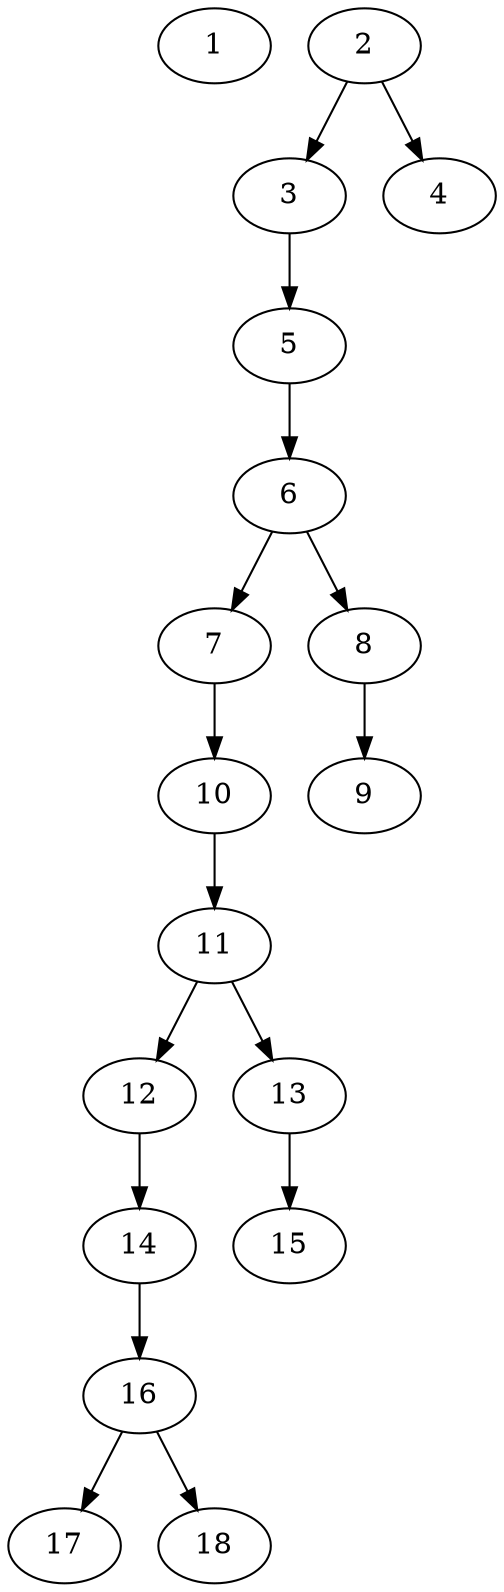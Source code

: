 // DAG (tier=1-easy, mode=data, n=18, ccr=0.309, fat=0.367, density=0.243, regular=0.643, jump=0.007, mindata=1048576, maxdata=8388608)
// DAG automatically generated by daggen at Sun Aug 24 16:33:33 2025
// /home/ermia/Project/Environments/daggen/bin/daggen --dot --ccr 0.309 --fat 0.367 --regular 0.643 --density 0.243 --jump 0.007 --mindata 1048576 --maxdata 8388608 -n 18 
digraph G {
  1 [size="908053704120659712", alpha="0.12", expect_size="454026852060329856"]
  2 [size="134217728000000000000", alpha="0.20", expect_size="67108864000000000000"]
  2 -> 3 [size ="209715200000000"]
  2 -> 4 [size ="209715200000000"]
  3 [size="60846106242401173504", alpha="0.13", expect_size="30423053121200586752"]
  3 -> 5 [size ="123759491022848"]
  4 [size="4651344519031797", alpha="0.05", expect_size="2325672259515898"]
  5 [size="8003056258179753", alpha="0.04", expect_size="4001528129089876"]
  5 -> 6 [size ="391319335731200"]
  6 [size="9802542372356096000", alpha="0.12", expect_size="4901271186178048000"]
  6 -> 7 [size ="36642278604800"]
  6 -> 8 [size ="36642278604800"]
  7 [size="301343744828905984", alpha="0.18", expect_size="150671872414452992"]
  7 -> 10 [size ="504230913769472"]
  8 [size="330225942528000000000", alpha="0.11", expect_size="165112971264000000000"]
  8 -> 9 [size ="382205952000000"]
  9 [size="11185561037539639296", alpha="0.14", expect_size="5592780518769819648"]
  10 [size="2454833175932832", alpha="0.14", expect_size="1227416587966416"]
  10 -> 11 [size ="87625922772992"]
  11 [size="15356578119845782", alpha="0.06", expect_size="7678289059922891"]
  11 -> 12 [size ="326109023436800"]
  11 -> 13 [size ="326109023436800"]
  12 [size="1121022947008165248", alpha="0.14", expect_size="560511473504082624"]
  12 -> 14 [size ="482106396377088"]
  13 [size="30895124110300204", alpha="0.03", expect_size="15447562055150102"]
  13 -> 15 [size ="549697303347200"]
  14 [size="332874801150393581568", alpha="0.15", expect_size="166437400575196790784"]
  14 -> 16 [size ="384247101652992"]
  15 [size="4187398720850552", alpha="0.04", expect_size="2093699360425276"]
  16 [size="445611857076666880", alpha="0.16", expect_size="222805928538333440"]
  16 -> 17 [size ="276480810549248"]
  16 -> 18 [size ="276480810549248"]
  17 [size="322688051619168768", alpha="0.14", expect_size="161344025809584384"]
  18 [size="14955011073097334784", alpha="0.18", expect_size="7477505536548667392"]
}